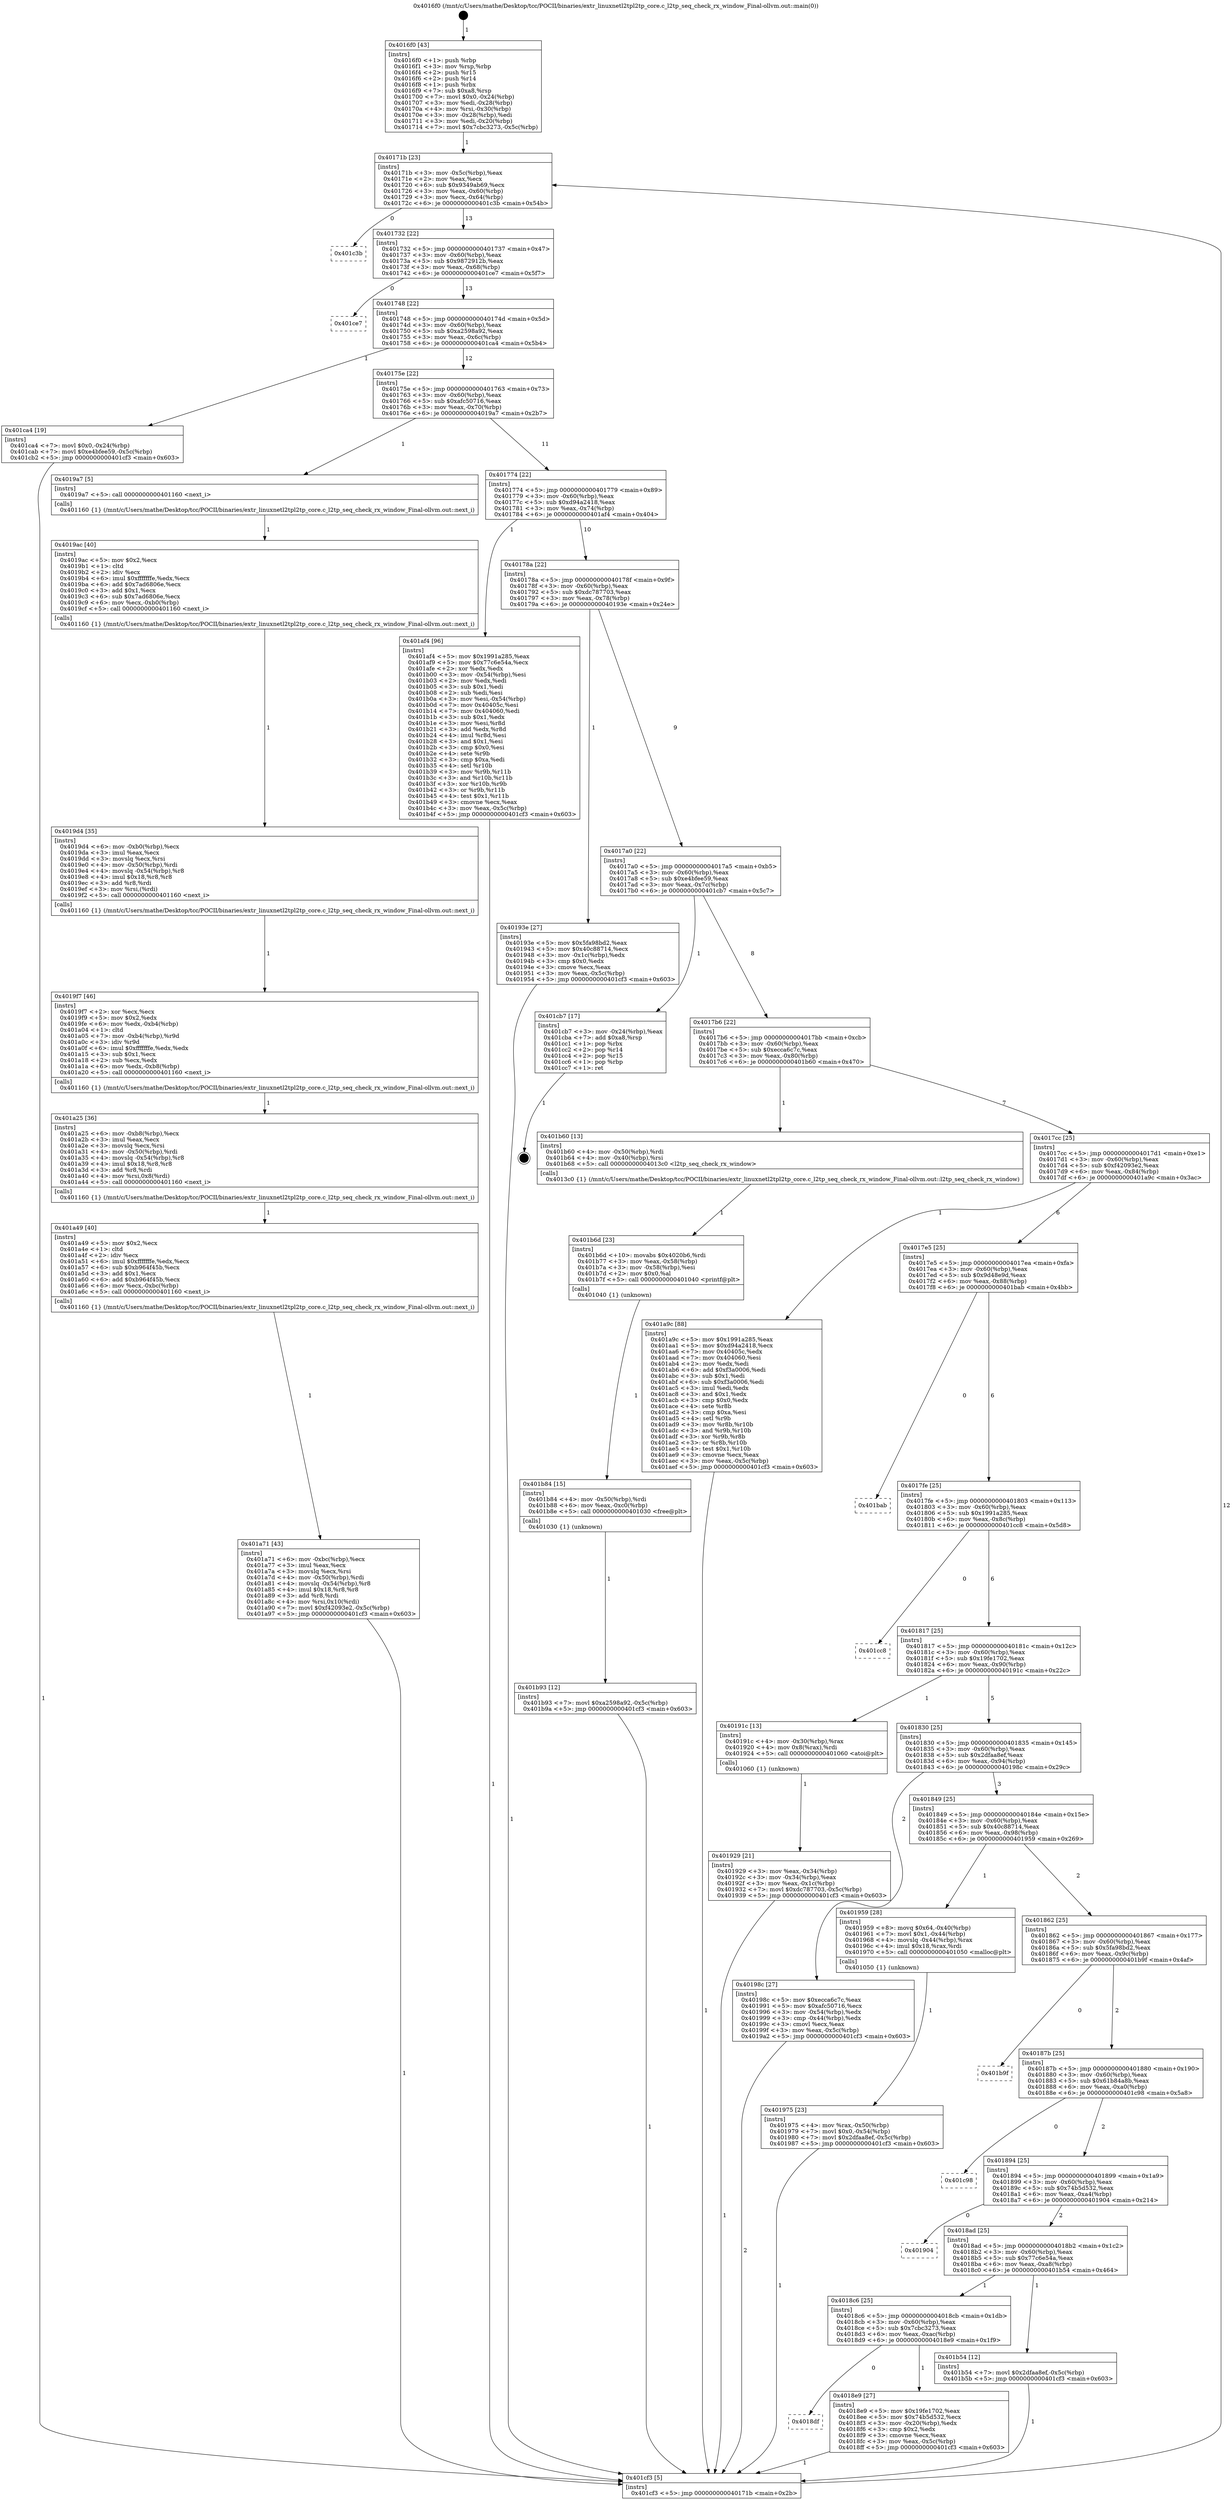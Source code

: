 digraph "0x4016f0" {
  label = "0x4016f0 (/mnt/c/Users/mathe/Desktop/tcc/POCII/binaries/extr_linuxnetl2tpl2tp_core.c_l2tp_seq_check_rx_window_Final-ollvm.out::main(0))"
  labelloc = "t"
  node[shape=record]

  Entry [label="",width=0.3,height=0.3,shape=circle,fillcolor=black,style=filled]
  "0x40171b" [label="{
     0x40171b [23]\l
     | [instrs]\l
     &nbsp;&nbsp;0x40171b \<+3\>: mov -0x5c(%rbp),%eax\l
     &nbsp;&nbsp;0x40171e \<+2\>: mov %eax,%ecx\l
     &nbsp;&nbsp;0x401720 \<+6\>: sub $0x9349ab69,%ecx\l
     &nbsp;&nbsp;0x401726 \<+3\>: mov %eax,-0x60(%rbp)\l
     &nbsp;&nbsp;0x401729 \<+3\>: mov %ecx,-0x64(%rbp)\l
     &nbsp;&nbsp;0x40172c \<+6\>: je 0000000000401c3b \<main+0x54b\>\l
  }"]
  "0x401c3b" [label="{
     0x401c3b\l
  }", style=dashed]
  "0x401732" [label="{
     0x401732 [22]\l
     | [instrs]\l
     &nbsp;&nbsp;0x401732 \<+5\>: jmp 0000000000401737 \<main+0x47\>\l
     &nbsp;&nbsp;0x401737 \<+3\>: mov -0x60(%rbp),%eax\l
     &nbsp;&nbsp;0x40173a \<+5\>: sub $0x9872912b,%eax\l
     &nbsp;&nbsp;0x40173f \<+3\>: mov %eax,-0x68(%rbp)\l
     &nbsp;&nbsp;0x401742 \<+6\>: je 0000000000401ce7 \<main+0x5f7\>\l
  }"]
  Exit [label="",width=0.3,height=0.3,shape=circle,fillcolor=black,style=filled,peripheries=2]
  "0x401ce7" [label="{
     0x401ce7\l
  }", style=dashed]
  "0x401748" [label="{
     0x401748 [22]\l
     | [instrs]\l
     &nbsp;&nbsp;0x401748 \<+5\>: jmp 000000000040174d \<main+0x5d\>\l
     &nbsp;&nbsp;0x40174d \<+3\>: mov -0x60(%rbp),%eax\l
     &nbsp;&nbsp;0x401750 \<+5\>: sub $0xa2598a92,%eax\l
     &nbsp;&nbsp;0x401755 \<+3\>: mov %eax,-0x6c(%rbp)\l
     &nbsp;&nbsp;0x401758 \<+6\>: je 0000000000401ca4 \<main+0x5b4\>\l
  }"]
  "0x401b93" [label="{
     0x401b93 [12]\l
     | [instrs]\l
     &nbsp;&nbsp;0x401b93 \<+7\>: movl $0xa2598a92,-0x5c(%rbp)\l
     &nbsp;&nbsp;0x401b9a \<+5\>: jmp 0000000000401cf3 \<main+0x603\>\l
  }"]
  "0x401ca4" [label="{
     0x401ca4 [19]\l
     | [instrs]\l
     &nbsp;&nbsp;0x401ca4 \<+7\>: movl $0x0,-0x24(%rbp)\l
     &nbsp;&nbsp;0x401cab \<+7\>: movl $0xe4bfee59,-0x5c(%rbp)\l
     &nbsp;&nbsp;0x401cb2 \<+5\>: jmp 0000000000401cf3 \<main+0x603\>\l
  }"]
  "0x40175e" [label="{
     0x40175e [22]\l
     | [instrs]\l
     &nbsp;&nbsp;0x40175e \<+5\>: jmp 0000000000401763 \<main+0x73\>\l
     &nbsp;&nbsp;0x401763 \<+3\>: mov -0x60(%rbp),%eax\l
     &nbsp;&nbsp;0x401766 \<+5\>: sub $0xafc50716,%eax\l
     &nbsp;&nbsp;0x40176b \<+3\>: mov %eax,-0x70(%rbp)\l
     &nbsp;&nbsp;0x40176e \<+6\>: je 00000000004019a7 \<main+0x2b7\>\l
  }"]
  "0x401b84" [label="{
     0x401b84 [15]\l
     | [instrs]\l
     &nbsp;&nbsp;0x401b84 \<+4\>: mov -0x50(%rbp),%rdi\l
     &nbsp;&nbsp;0x401b88 \<+6\>: mov %eax,-0xc0(%rbp)\l
     &nbsp;&nbsp;0x401b8e \<+5\>: call 0000000000401030 \<free@plt\>\l
     | [calls]\l
     &nbsp;&nbsp;0x401030 \{1\} (unknown)\l
  }"]
  "0x4019a7" [label="{
     0x4019a7 [5]\l
     | [instrs]\l
     &nbsp;&nbsp;0x4019a7 \<+5\>: call 0000000000401160 \<next_i\>\l
     | [calls]\l
     &nbsp;&nbsp;0x401160 \{1\} (/mnt/c/Users/mathe/Desktop/tcc/POCII/binaries/extr_linuxnetl2tpl2tp_core.c_l2tp_seq_check_rx_window_Final-ollvm.out::next_i)\l
  }"]
  "0x401774" [label="{
     0x401774 [22]\l
     | [instrs]\l
     &nbsp;&nbsp;0x401774 \<+5\>: jmp 0000000000401779 \<main+0x89\>\l
     &nbsp;&nbsp;0x401779 \<+3\>: mov -0x60(%rbp),%eax\l
     &nbsp;&nbsp;0x40177c \<+5\>: sub $0xd94a2418,%eax\l
     &nbsp;&nbsp;0x401781 \<+3\>: mov %eax,-0x74(%rbp)\l
     &nbsp;&nbsp;0x401784 \<+6\>: je 0000000000401af4 \<main+0x404\>\l
  }"]
  "0x401b6d" [label="{
     0x401b6d [23]\l
     | [instrs]\l
     &nbsp;&nbsp;0x401b6d \<+10\>: movabs $0x4020b6,%rdi\l
     &nbsp;&nbsp;0x401b77 \<+3\>: mov %eax,-0x58(%rbp)\l
     &nbsp;&nbsp;0x401b7a \<+3\>: mov -0x58(%rbp),%esi\l
     &nbsp;&nbsp;0x401b7d \<+2\>: mov $0x0,%al\l
     &nbsp;&nbsp;0x401b7f \<+5\>: call 0000000000401040 \<printf@plt\>\l
     | [calls]\l
     &nbsp;&nbsp;0x401040 \{1\} (unknown)\l
  }"]
  "0x401af4" [label="{
     0x401af4 [96]\l
     | [instrs]\l
     &nbsp;&nbsp;0x401af4 \<+5\>: mov $0x1991a285,%eax\l
     &nbsp;&nbsp;0x401af9 \<+5\>: mov $0x77c6e54a,%ecx\l
     &nbsp;&nbsp;0x401afe \<+2\>: xor %edx,%edx\l
     &nbsp;&nbsp;0x401b00 \<+3\>: mov -0x54(%rbp),%esi\l
     &nbsp;&nbsp;0x401b03 \<+2\>: mov %edx,%edi\l
     &nbsp;&nbsp;0x401b05 \<+3\>: sub $0x1,%edi\l
     &nbsp;&nbsp;0x401b08 \<+2\>: sub %edi,%esi\l
     &nbsp;&nbsp;0x401b0a \<+3\>: mov %esi,-0x54(%rbp)\l
     &nbsp;&nbsp;0x401b0d \<+7\>: mov 0x40405c,%esi\l
     &nbsp;&nbsp;0x401b14 \<+7\>: mov 0x404060,%edi\l
     &nbsp;&nbsp;0x401b1b \<+3\>: sub $0x1,%edx\l
     &nbsp;&nbsp;0x401b1e \<+3\>: mov %esi,%r8d\l
     &nbsp;&nbsp;0x401b21 \<+3\>: add %edx,%r8d\l
     &nbsp;&nbsp;0x401b24 \<+4\>: imul %r8d,%esi\l
     &nbsp;&nbsp;0x401b28 \<+3\>: and $0x1,%esi\l
     &nbsp;&nbsp;0x401b2b \<+3\>: cmp $0x0,%esi\l
     &nbsp;&nbsp;0x401b2e \<+4\>: sete %r9b\l
     &nbsp;&nbsp;0x401b32 \<+3\>: cmp $0xa,%edi\l
     &nbsp;&nbsp;0x401b35 \<+4\>: setl %r10b\l
     &nbsp;&nbsp;0x401b39 \<+3\>: mov %r9b,%r11b\l
     &nbsp;&nbsp;0x401b3c \<+3\>: and %r10b,%r11b\l
     &nbsp;&nbsp;0x401b3f \<+3\>: xor %r10b,%r9b\l
     &nbsp;&nbsp;0x401b42 \<+3\>: or %r9b,%r11b\l
     &nbsp;&nbsp;0x401b45 \<+4\>: test $0x1,%r11b\l
     &nbsp;&nbsp;0x401b49 \<+3\>: cmovne %ecx,%eax\l
     &nbsp;&nbsp;0x401b4c \<+3\>: mov %eax,-0x5c(%rbp)\l
     &nbsp;&nbsp;0x401b4f \<+5\>: jmp 0000000000401cf3 \<main+0x603\>\l
  }"]
  "0x40178a" [label="{
     0x40178a [22]\l
     | [instrs]\l
     &nbsp;&nbsp;0x40178a \<+5\>: jmp 000000000040178f \<main+0x9f\>\l
     &nbsp;&nbsp;0x40178f \<+3\>: mov -0x60(%rbp),%eax\l
     &nbsp;&nbsp;0x401792 \<+5\>: sub $0xdc787703,%eax\l
     &nbsp;&nbsp;0x401797 \<+3\>: mov %eax,-0x78(%rbp)\l
     &nbsp;&nbsp;0x40179a \<+6\>: je 000000000040193e \<main+0x24e\>\l
  }"]
  "0x401a71" [label="{
     0x401a71 [43]\l
     | [instrs]\l
     &nbsp;&nbsp;0x401a71 \<+6\>: mov -0xbc(%rbp),%ecx\l
     &nbsp;&nbsp;0x401a77 \<+3\>: imul %eax,%ecx\l
     &nbsp;&nbsp;0x401a7a \<+3\>: movslq %ecx,%rsi\l
     &nbsp;&nbsp;0x401a7d \<+4\>: mov -0x50(%rbp),%rdi\l
     &nbsp;&nbsp;0x401a81 \<+4\>: movslq -0x54(%rbp),%r8\l
     &nbsp;&nbsp;0x401a85 \<+4\>: imul $0x18,%r8,%r8\l
     &nbsp;&nbsp;0x401a89 \<+3\>: add %r8,%rdi\l
     &nbsp;&nbsp;0x401a8c \<+4\>: mov %rsi,0x10(%rdi)\l
     &nbsp;&nbsp;0x401a90 \<+7\>: movl $0xf42093e2,-0x5c(%rbp)\l
     &nbsp;&nbsp;0x401a97 \<+5\>: jmp 0000000000401cf3 \<main+0x603\>\l
  }"]
  "0x40193e" [label="{
     0x40193e [27]\l
     | [instrs]\l
     &nbsp;&nbsp;0x40193e \<+5\>: mov $0x5fa98bd2,%eax\l
     &nbsp;&nbsp;0x401943 \<+5\>: mov $0x40c88714,%ecx\l
     &nbsp;&nbsp;0x401948 \<+3\>: mov -0x1c(%rbp),%edx\l
     &nbsp;&nbsp;0x40194b \<+3\>: cmp $0x0,%edx\l
     &nbsp;&nbsp;0x40194e \<+3\>: cmove %ecx,%eax\l
     &nbsp;&nbsp;0x401951 \<+3\>: mov %eax,-0x5c(%rbp)\l
     &nbsp;&nbsp;0x401954 \<+5\>: jmp 0000000000401cf3 \<main+0x603\>\l
  }"]
  "0x4017a0" [label="{
     0x4017a0 [22]\l
     | [instrs]\l
     &nbsp;&nbsp;0x4017a0 \<+5\>: jmp 00000000004017a5 \<main+0xb5\>\l
     &nbsp;&nbsp;0x4017a5 \<+3\>: mov -0x60(%rbp),%eax\l
     &nbsp;&nbsp;0x4017a8 \<+5\>: sub $0xe4bfee59,%eax\l
     &nbsp;&nbsp;0x4017ad \<+3\>: mov %eax,-0x7c(%rbp)\l
     &nbsp;&nbsp;0x4017b0 \<+6\>: je 0000000000401cb7 \<main+0x5c7\>\l
  }"]
  "0x401a49" [label="{
     0x401a49 [40]\l
     | [instrs]\l
     &nbsp;&nbsp;0x401a49 \<+5\>: mov $0x2,%ecx\l
     &nbsp;&nbsp;0x401a4e \<+1\>: cltd\l
     &nbsp;&nbsp;0x401a4f \<+2\>: idiv %ecx\l
     &nbsp;&nbsp;0x401a51 \<+6\>: imul $0xfffffffe,%edx,%ecx\l
     &nbsp;&nbsp;0x401a57 \<+6\>: sub $0xb964f45b,%ecx\l
     &nbsp;&nbsp;0x401a5d \<+3\>: add $0x1,%ecx\l
     &nbsp;&nbsp;0x401a60 \<+6\>: add $0xb964f45b,%ecx\l
     &nbsp;&nbsp;0x401a66 \<+6\>: mov %ecx,-0xbc(%rbp)\l
     &nbsp;&nbsp;0x401a6c \<+5\>: call 0000000000401160 \<next_i\>\l
     | [calls]\l
     &nbsp;&nbsp;0x401160 \{1\} (/mnt/c/Users/mathe/Desktop/tcc/POCII/binaries/extr_linuxnetl2tpl2tp_core.c_l2tp_seq_check_rx_window_Final-ollvm.out::next_i)\l
  }"]
  "0x401cb7" [label="{
     0x401cb7 [17]\l
     | [instrs]\l
     &nbsp;&nbsp;0x401cb7 \<+3\>: mov -0x24(%rbp),%eax\l
     &nbsp;&nbsp;0x401cba \<+7\>: add $0xa8,%rsp\l
     &nbsp;&nbsp;0x401cc1 \<+1\>: pop %rbx\l
     &nbsp;&nbsp;0x401cc2 \<+2\>: pop %r14\l
     &nbsp;&nbsp;0x401cc4 \<+2\>: pop %r15\l
     &nbsp;&nbsp;0x401cc6 \<+1\>: pop %rbp\l
     &nbsp;&nbsp;0x401cc7 \<+1\>: ret\l
  }"]
  "0x4017b6" [label="{
     0x4017b6 [22]\l
     | [instrs]\l
     &nbsp;&nbsp;0x4017b6 \<+5\>: jmp 00000000004017bb \<main+0xcb\>\l
     &nbsp;&nbsp;0x4017bb \<+3\>: mov -0x60(%rbp),%eax\l
     &nbsp;&nbsp;0x4017be \<+5\>: sub $0xecca6c7c,%eax\l
     &nbsp;&nbsp;0x4017c3 \<+3\>: mov %eax,-0x80(%rbp)\l
     &nbsp;&nbsp;0x4017c6 \<+6\>: je 0000000000401b60 \<main+0x470\>\l
  }"]
  "0x401a25" [label="{
     0x401a25 [36]\l
     | [instrs]\l
     &nbsp;&nbsp;0x401a25 \<+6\>: mov -0xb8(%rbp),%ecx\l
     &nbsp;&nbsp;0x401a2b \<+3\>: imul %eax,%ecx\l
     &nbsp;&nbsp;0x401a2e \<+3\>: movslq %ecx,%rsi\l
     &nbsp;&nbsp;0x401a31 \<+4\>: mov -0x50(%rbp),%rdi\l
     &nbsp;&nbsp;0x401a35 \<+4\>: movslq -0x54(%rbp),%r8\l
     &nbsp;&nbsp;0x401a39 \<+4\>: imul $0x18,%r8,%r8\l
     &nbsp;&nbsp;0x401a3d \<+3\>: add %r8,%rdi\l
     &nbsp;&nbsp;0x401a40 \<+4\>: mov %rsi,0x8(%rdi)\l
     &nbsp;&nbsp;0x401a44 \<+5\>: call 0000000000401160 \<next_i\>\l
     | [calls]\l
     &nbsp;&nbsp;0x401160 \{1\} (/mnt/c/Users/mathe/Desktop/tcc/POCII/binaries/extr_linuxnetl2tpl2tp_core.c_l2tp_seq_check_rx_window_Final-ollvm.out::next_i)\l
  }"]
  "0x401b60" [label="{
     0x401b60 [13]\l
     | [instrs]\l
     &nbsp;&nbsp;0x401b60 \<+4\>: mov -0x50(%rbp),%rdi\l
     &nbsp;&nbsp;0x401b64 \<+4\>: mov -0x40(%rbp),%rsi\l
     &nbsp;&nbsp;0x401b68 \<+5\>: call 00000000004013c0 \<l2tp_seq_check_rx_window\>\l
     | [calls]\l
     &nbsp;&nbsp;0x4013c0 \{1\} (/mnt/c/Users/mathe/Desktop/tcc/POCII/binaries/extr_linuxnetl2tpl2tp_core.c_l2tp_seq_check_rx_window_Final-ollvm.out::l2tp_seq_check_rx_window)\l
  }"]
  "0x4017cc" [label="{
     0x4017cc [25]\l
     | [instrs]\l
     &nbsp;&nbsp;0x4017cc \<+5\>: jmp 00000000004017d1 \<main+0xe1\>\l
     &nbsp;&nbsp;0x4017d1 \<+3\>: mov -0x60(%rbp),%eax\l
     &nbsp;&nbsp;0x4017d4 \<+5\>: sub $0xf42093e2,%eax\l
     &nbsp;&nbsp;0x4017d9 \<+6\>: mov %eax,-0x84(%rbp)\l
     &nbsp;&nbsp;0x4017df \<+6\>: je 0000000000401a9c \<main+0x3ac\>\l
  }"]
  "0x4019f7" [label="{
     0x4019f7 [46]\l
     | [instrs]\l
     &nbsp;&nbsp;0x4019f7 \<+2\>: xor %ecx,%ecx\l
     &nbsp;&nbsp;0x4019f9 \<+5\>: mov $0x2,%edx\l
     &nbsp;&nbsp;0x4019fe \<+6\>: mov %edx,-0xb4(%rbp)\l
     &nbsp;&nbsp;0x401a04 \<+1\>: cltd\l
     &nbsp;&nbsp;0x401a05 \<+7\>: mov -0xb4(%rbp),%r9d\l
     &nbsp;&nbsp;0x401a0c \<+3\>: idiv %r9d\l
     &nbsp;&nbsp;0x401a0f \<+6\>: imul $0xfffffffe,%edx,%edx\l
     &nbsp;&nbsp;0x401a15 \<+3\>: sub $0x1,%ecx\l
     &nbsp;&nbsp;0x401a18 \<+2\>: sub %ecx,%edx\l
     &nbsp;&nbsp;0x401a1a \<+6\>: mov %edx,-0xb8(%rbp)\l
     &nbsp;&nbsp;0x401a20 \<+5\>: call 0000000000401160 \<next_i\>\l
     | [calls]\l
     &nbsp;&nbsp;0x401160 \{1\} (/mnt/c/Users/mathe/Desktop/tcc/POCII/binaries/extr_linuxnetl2tpl2tp_core.c_l2tp_seq_check_rx_window_Final-ollvm.out::next_i)\l
  }"]
  "0x401a9c" [label="{
     0x401a9c [88]\l
     | [instrs]\l
     &nbsp;&nbsp;0x401a9c \<+5\>: mov $0x1991a285,%eax\l
     &nbsp;&nbsp;0x401aa1 \<+5\>: mov $0xd94a2418,%ecx\l
     &nbsp;&nbsp;0x401aa6 \<+7\>: mov 0x40405c,%edx\l
     &nbsp;&nbsp;0x401aad \<+7\>: mov 0x404060,%esi\l
     &nbsp;&nbsp;0x401ab4 \<+2\>: mov %edx,%edi\l
     &nbsp;&nbsp;0x401ab6 \<+6\>: add $0xf3a0006,%edi\l
     &nbsp;&nbsp;0x401abc \<+3\>: sub $0x1,%edi\l
     &nbsp;&nbsp;0x401abf \<+6\>: sub $0xf3a0006,%edi\l
     &nbsp;&nbsp;0x401ac5 \<+3\>: imul %edi,%edx\l
     &nbsp;&nbsp;0x401ac8 \<+3\>: and $0x1,%edx\l
     &nbsp;&nbsp;0x401acb \<+3\>: cmp $0x0,%edx\l
     &nbsp;&nbsp;0x401ace \<+4\>: sete %r8b\l
     &nbsp;&nbsp;0x401ad2 \<+3\>: cmp $0xa,%esi\l
     &nbsp;&nbsp;0x401ad5 \<+4\>: setl %r9b\l
     &nbsp;&nbsp;0x401ad9 \<+3\>: mov %r8b,%r10b\l
     &nbsp;&nbsp;0x401adc \<+3\>: and %r9b,%r10b\l
     &nbsp;&nbsp;0x401adf \<+3\>: xor %r9b,%r8b\l
     &nbsp;&nbsp;0x401ae2 \<+3\>: or %r8b,%r10b\l
     &nbsp;&nbsp;0x401ae5 \<+4\>: test $0x1,%r10b\l
     &nbsp;&nbsp;0x401ae9 \<+3\>: cmovne %ecx,%eax\l
     &nbsp;&nbsp;0x401aec \<+3\>: mov %eax,-0x5c(%rbp)\l
     &nbsp;&nbsp;0x401aef \<+5\>: jmp 0000000000401cf3 \<main+0x603\>\l
  }"]
  "0x4017e5" [label="{
     0x4017e5 [25]\l
     | [instrs]\l
     &nbsp;&nbsp;0x4017e5 \<+5\>: jmp 00000000004017ea \<main+0xfa\>\l
     &nbsp;&nbsp;0x4017ea \<+3\>: mov -0x60(%rbp),%eax\l
     &nbsp;&nbsp;0x4017ed \<+5\>: sub $0x9d48e9d,%eax\l
     &nbsp;&nbsp;0x4017f2 \<+6\>: mov %eax,-0x88(%rbp)\l
     &nbsp;&nbsp;0x4017f8 \<+6\>: je 0000000000401bab \<main+0x4bb\>\l
  }"]
  "0x4019d4" [label="{
     0x4019d4 [35]\l
     | [instrs]\l
     &nbsp;&nbsp;0x4019d4 \<+6\>: mov -0xb0(%rbp),%ecx\l
     &nbsp;&nbsp;0x4019da \<+3\>: imul %eax,%ecx\l
     &nbsp;&nbsp;0x4019dd \<+3\>: movslq %ecx,%rsi\l
     &nbsp;&nbsp;0x4019e0 \<+4\>: mov -0x50(%rbp),%rdi\l
     &nbsp;&nbsp;0x4019e4 \<+4\>: movslq -0x54(%rbp),%r8\l
     &nbsp;&nbsp;0x4019e8 \<+4\>: imul $0x18,%r8,%r8\l
     &nbsp;&nbsp;0x4019ec \<+3\>: add %r8,%rdi\l
     &nbsp;&nbsp;0x4019ef \<+3\>: mov %rsi,(%rdi)\l
     &nbsp;&nbsp;0x4019f2 \<+5\>: call 0000000000401160 \<next_i\>\l
     | [calls]\l
     &nbsp;&nbsp;0x401160 \{1\} (/mnt/c/Users/mathe/Desktop/tcc/POCII/binaries/extr_linuxnetl2tpl2tp_core.c_l2tp_seq_check_rx_window_Final-ollvm.out::next_i)\l
  }"]
  "0x401bab" [label="{
     0x401bab\l
  }", style=dashed]
  "0x4017fe" [label="{
     0x4017fe [25]\l
     | [instrs]\l
     &nbsp;&nbsp;0x4017fe \<+5\>: jmp 0000000000401803 \<main+0x113\>\l
     &nbsp;&nbsp;0x401803 \<+3\>: mov -0x60(%rbp),%eax\l
     &nbsp;&nbsp;0x401806 \<+5\>: sub $0x1991a285,%eax\l
     &nbsp;&nbsp;0x40180b \<+6\>: mov %eax,-0x8c(%rbp)\l
     &nbsp;&nbsp;0x401811 \<+6\>: je 0000000000401cc8 \<main+0x5d8\>\l
  }"]
  "0x4019ac" [label="{
     0x4019ac [40]\l
     | [instrs]\l
     &nbsp;&nbsp;0x4019ac \<+5\>: mov $0x2,%ecx\l
     &nbsp;&nbsp;0x4019b1 \<+1\>: cltd\l
     &nbsp;&nbsp;0x4019b2 \<+2\>: idiv %ecx\l
     &nbsp;&nbsp;0x4019b4 \<+6\>: imul $0xfffffffe,%edx,%ecx\l
     &nbsp;&nbsp;0x4019ba \<+6\>: add $0x7ad6806e,%ecx\l
     &nbsp;&nbsp;0x4019c0 \<+3\>: add $0x1,%ecx\l
     &nbsp;&nbsp;0x4019c3 \<+6\>: sub $0x7ad6806e,%ecx\l
     &nbsp;&nbsp;0x4019c9 \<+6\>: mov %ecx,-0xb0(%rbp)\l
     &nbsp;&nbsp;0x4019cf \<+5\>: call 0000000000401160 \<next_i\>\l
     | [calls]\l
     &nbsp;&nbsp;0x401160 \{1\} (/mnt/c/Users/mathe/Desktop/tcc/POCII/binaries/extr_linuxnetl2tpl2tp_core.c_l2tp_seq_check_rx_window_Final-ollvm.out::next_i)\l
  }"]
  "0x401cc8" [label="{
     0x401cc8\l
  }", style=dashed]
  "0x401817" [label="{
     0x401817 [25]\l
     | [instrs]\l
     &nbsp;&nbsp;0x401817 \<+5\>: jmp 000000000040181c \<main+0x12c\>\l
     &nbsp;&nbsp;0x40181c \<+3\>: mov -0x60(%rbp),%eax\l
     &nbsp;&nbsp;0x40181f \<+5\>: sub $0x19fe1702,%eax\l
     &nbsp;&nbsp;0x401824 \<+6\>: mov %eax,-0x90(%rbp)\l
     &nbsp;&nbsp;0x40182a \<+6\>: je 000000000040191c \<main+0x22c\>\l
  }"]
  "0x401975" [label="{
     0x401975 [23]\l
     | [instrs]\l
     &nbsp;&nbsp;0x401975 \<+4\>: mov %rax,-0x50(%rbp)\l
     &nbsp;&nbsp;0x401979 \<+7\>: movl $0x0,-0x54(%rbp)\l
     &nbsp;&nbsp;0x401980 \<+7\>: movl $0x2dfaa8ef,-0x5c(%rbp)\l
     &nbsp;&nbsp;0x401987 \<+5\>: jmp 0000000000401cf3 \<main+0x603\>\l
  }"]
  "0x40191c" [label="{
     0x40191c [13]\l
     | [instrs]\l
     &nbsp;&nbsp;0x40191c \<+4\>: mov -0x30(%rbp),%rax\l
     &nbsp;&nbsp;0x401920 \<+4\>: mov 0x8(%rax),%rdi\l
     &nbsp;&nbsp;0x401924 \<+5\>: call 0000000000401060 \<atoi@plt\>\l
     | [calls]\l
     &nbsp;&nbsp;0x401060 \{1\} (unknown)\l
  }"]
  "0x401830" [label="{
     0x401830 [25]\l
     | [instrs]\l
     &nbsp;&nbsp;0x401830 \<+5\>: jmp 0000000000401835 \<main+0x145\>\l
     &nbsp;&nbsp;0x401835 \<+3\>: mov -0x60(%rbp),%eax\l
     &nbsp;&nbsp;0x401838 \<+5\>: sub $0x2dfaa8ef,%eax\l
     &nbsp;&nbsp;0x40183d \<+6\>: mov %eax,-0x94(%rbp)\l
     &nbsp;&nbsp;0x401843 \<+6\>: je 000000000040198c \<main+0x29c\>\l
  }"]
  "0x401929" [label="{
     0x401929 [21]\l
     | [instrs]\l
     &nbsp;&nbsp;0x401929 \<+3\>: mov %eax,-0x34(%rbp)\l
     &nbsp;&nbsp;0x40192c \<+3\>: mov -0x34(%rbp),%eax\l
     &nbsp;&nbsp;0x40192f \<+3\>: mov %eax,-0x1c(%rbp)\l
     &nbsp;&nbsp;0x401932 \<+7\>: movl $0xdc787703,-0x5c(%rbp)\l
     &nbsp;&nbsp;0x401939 \<+5\>: jmp 0000000000401cf3 \<main+0x603\>\l
  }"]
  "0x40198c" [label="{
     0x40198c [27]\l
     | [instrs]\l
     &nbsp;&nbsp;0x40198c \<+5\>: mov $0xecca6c7c,%eax\l
     &nbsp;&nbsp;0x401991 \<+5\>: mov $0xafc50716,%ecx\l
     &nbsp;&nbsp;0x401996 \<+3\>: mov -0x54(%rbp),%edx\l
     &nbsp;&nbsp;0x401999 \<+3\>: cmp -0x44(%rbp),%edx\l
     &nbsp;&nbsp;0x40199c \<+3\>: cmovl %ecx,%eax\l
     &nbsp;&nbsp;0x40199f \<+3\>: mov %eax,-0x5c(%rbp)\l
     &nbsp;&nbsp;0x4019a2 \<+5\>: jmp 0000000000401cf3 \<main+0x603\>\l
  }"]
  "0x401849" [label="{
     0x401849 [25]\l
     | [instrs]\l
     &nbsp;&nbsp;0x401849 \<+5\>: jmp 000000000040184e \<main+0x15e\>\l
     &nbsp;&nbsp;0x40184e \<+3\>: mov -0x60(%rbp),%eax\l
     &nbsp;&nbsp;0x401851 \<+5\>: sub $0x40c88714,%eax\l
     &nbsp;&nbsp;0x401856 \<+6\>: mov %eax,-0x98(%rbp)\l
     &nbsp;&nbsp;0x40185c \<+6\>: je 0000000000401959 \<main+0x269\>\l
  }"]
  "0x4016f0" [label="{
     0x4016f0 [43]\l
     | [instrs]\l
     &nbsp;&nbsp;0x4016f0 \<+1\>: push %rbp\l
     &nbsp;&nbsp;0x4016f1 \<+3\>: mov %rsp,%rbp\l
     &nbsp;&nbsp;0x4016f4 \<+2\>: push %r15\l
     &nbsp;&nbsp;0x4016f6 \<+2\>: push %r14\l
     &nbsp;&nbsp;0x4016f8 \<+1\>: push %rbx\l
     &nbsp;&nbsp;0x4016f9 \<+7\>: sub $0xa8,%rsp\l
     &nbsp;&nbsp;0x401700 \<+7\>: movl $0x0,-0x24(%rbp)\l
     &nbsp;&nbsp;0x401707 \<+3\>: mov %edi,-0x28(%rbp)\l
     &nbsp;&nbsp;0x40170a \<+4\>: mov %rsi,-0x30(%rbp)\l
     &nbsp;&nbsp;0x40170e \<+3\>: mov -0x28(%rbp),%edi\l
     &nbsp;&nbsp;0x401711 \<+3\>: mov %edi,-0x20(%rbp)\l
     &nbsp;&nbsp;0x401714 \<+7\>: movl $0x7cbc3273,-0x5c(%rbp)\l
  }"]
  "0x401959" [label="{
     0x401959 [28]\l
     | [instrs]\l
     &nbsp;&nbsp;0x401959 \<+8\>: movq $0x64,-0x40(%rbp)\l
     &nbsp;&nbsp;0x401961 \<+7\>: movl $0x1,-0x44(%rbp)\l
     &nbsp;&nbsp;0x401968 \<+4\>: movslq -0x44(%rbp),%rax\l
     &nbsp;&nbsp;0x40196c \<+4\>: imul $0x18,%rax,%rdi\l
     &nbsp;&nbsp;0x401970 \<+5\>: call 0000000000401050 \<malloc@plt\>\l
     | [calls]\l
     &nbsp;&nbsp;0x401050 \{1\} (unknown)\l
  }"]
  "0x401862" [label="{
     0x401862 [25]\l
     | [instrs]\l
     &nbsp;&nbsp;0x401862 \<+5\>: jmp 0000000000401867 \<main+0x177\>\l
     &nbsp;&nbsp;0x401867 \<+3\>: mov -0x60(%rbp),%eax\l
     &nbsp;&nbsp;0x40186a \<+5\>: sub $0x5fa98bd2,%eax\l
     &nbsp;&nbsp;0x40186f \<+6\>: mov %eax,-0x9c(%rbp)\l
     &nbsp;&nbsp;0x401875 \<+6\>: je 0000000000401b9f \<main+0x4af\>\l
  }"]
  "0x401cf3" [label="{
     0x401cf3 [5]\l
     | [instrs]\l
     &nbsp;&nbsp;0x401cf3 \<+5\>: jmp 000000000040171b \<main+0x2b\>\l
  }"]
  "0x401b9f" [label="{
     0x401b9f\l
  }", style=dashed]
  "0x40187b" [label="{
     0x40187b [25]\l
     | [instrs]\l
     &nbsp;&nbsp;0x40187b \<+5\>: jmp 0000000000401880 \<main+0x190\>\l
     &nbsp;&nbsp;0x401880 \<+3\>: mov -0x60(%rbp),%eax\l
     &nbsp;&nbsp;0x401883 \<+5\>: sub $0x61b84a8b,%eax\l
     &nbsp;&nbsp;0x401888 \<+6\>: mov %eax,-0xa0(%rbp)\l
     &nbsp;&nbsp;0x40188e \<+6\>: je 0000000000401c98 \<main+0x5a8\>\l
  }"]
  "0x4018df" [label="{
     0x4018df\l
  }", style=dashed]
  "0x401c98" [label="{
     0x401c98\l
  }", style=dashed]
  "0x401894" [label="{
     0x401894 [25]\l
     | [instrs]\l
     &nbsp;&nbsp;0x401894 \<+5\>: jmp 0000000000401899 \<main+0x1a9\>\l
     &nbsp;&nbsp;0x401899 \<+3\>: mov -0x60(%rbp),%eax\l
     &nbsp;&nbsp;0x40189c \<+5\>: sub $0x74b5d532,%eax\l
     &nbsp;&nbsp;0x4018a1 \<+6\>: mov %eax,-0xa4(%rbp)\l
     &nbsp;&nbsp;0x4018a7 \<+6\>: je 0000000000401904 \<main+0x214\>\l
  }"]
  "0x4018e9" [label="{
     0x4018e9 [27]\l
     | [instrs]\l
     &nbsp;&nbsp;0x4018e9 \<+5\>: mov $0x19fe1702,%eax\l
     &nbsp;&nbsp;0x4018ee \<+5\>: mov $0x74b5d532,%ecx\l
     &nbsp;&nbsp;0x4018f3 \<+3\>: mov -0x20(%rbp),%edx\l
     &nbsp;&nbsp;0x4018f6 \<+3\>: cmp $0x2,%edx\l
     &nbsp;&nbsp;0x4018f9 \<+3\>: cmovne %ecx,%eax\l
     &nbsp;&nbsp;0x4018fc \<+3\>: mov %eax,-0x5c(%rbp)\l
     &nbsp;&nbsp;0x4018ff \<+5\>: jmp 0000000000401cf3 \<main+0x603\>\l
  }"]
  "0x401904" [label="{
     0x401904\l
  }", style=dashed]
  "0x4018ad" [label="{
     0x4018ad [25]\l
     | [instrs]\l
     &nbsp;&nbsp;0x4018ad \<+5\>: jmp 00000000004018b2 \<main+0x1c2\>\l
     &nbsp;&nbsp;0x4018b2 \<+3\>: mov -0x60(%rbp),%eax\l
     &nbsp;&nbsp;0x4018b5 \<+5\>: sub $0x77c6e54a,%eax\l
     &nbsp;&nbsp;0x4018ba \<+6\>: mov %eax,-0xa8(%rbp)\l
     &nbsp;&nbsp;0x4018c0 \<+6\>: je 0000000000401b54 \<main+0x464\>\l
  }"]
  "0x4018c6" [label="{
     0x4018c6 [25]\l
     | [instrs]\l
     &nbsp;&nbsp;0x4018c6 \<+5\>: jmp 00000000004018cb \<main+0x1db\>\l
     &nbsp;&nbsp;0x4018cb \<+3\>: mov -0x60(%rbp),%eax\l
     &nbsp;&nbsp;0x4018ce \<+5\>: sub $0x7cbc3273,%eax\l
     &nbsp;&nbsp;0x4018d3 \<+6\>: mov %eax,-0xac(%rbp)\l
     &nbsp;&nbsp;0x4018d9 \<+6\>: je 00000000004018e9 \<main+0x1f9\>\l
  }"]
  "0x401b54" [label="{
     0x401b54 [12]\l
     | [instrs]\l
     &nbsp;&nbsp;0x401b54 \<+7\>: movl $0x2dfaa8ef,-0x5c(%rbp)\l
     &nbsp;&nbsp;0x401b5b \<+5\>: jmp 0000000000401cf3 \<main+0x603\>\l
  }"]
  Entry -> "0x4016f0" [label=" 1"]
  "0x40171b" -> "0x401c3b" [label=" 0"]
  "0x40171b" -> "0x401732" [label=" 13"]
  "0x401cb7" -> Exit [label=" 1"]
  "0x401732" -> "0x401ce7" [label=" 0"]
  "0x401732" -> "0x401748" [label=" 13"]
  "0x401ca4" -> "0x401cf3" [label=" 1"]
  "0x401748" -> "0x401ca4" [label=" 1"]
  "0x401748" -> "0x40175e" [label=" 12"]
  "0x401b93" -> "0x401cf3" [label=" 1"]
  "0x40175e" -> "0x4019a7" [label=" 1"]
  "0x40175e" -> "0x401774" [label=" 11"]
  "0x401b84" -> "0x401b93" [label=" 1"]
  "0x401774" -> "0x401af4" [label=" 1"]
  "0x401774" -> "0x40178a" [label=" 10"]
  "0x401b6d" -> "0x401b84" [label=" 1"]
  "0x40178a" -> "0x40193e" [label=" 1"]
  "0x40178a" -> "0x4017a0" [label=" 9"]
  "0x401b60" -> "0x401b6d" [label=" 1"]
  "0x4017a0" -> "0x401cb7" [label=" 1"]
  "0x4017a0" -> "0x4017b6" [label=" 8"]
  "0x401b54" -> "0x401cf3" [label=" 1"]
  "0x4017b6" -> "0x401b60" [label=" 1"]
  "0x4017b6" -> "0x4017cc" [label=" 7"]
  "0x401af4" -> "0x401cf3" [label=" 1"]
  "0x4017cc" -> "0x401a9c" [label=" 1"]
  "0x4017cc" -> "0x4017e5" [label=" 6"]
  "0x401a9c" -> "0x401cf3" [label=" 1"]
  "0x4017e5" -> "0x401bab" [label=" 0"]
  "0x4017e5" -> "0x4017fe" [label=" 6"]
  "0x401a71" -> "0x401cf3" [label=" 1"]
  "0x4017fe" -> "0x401cc8" [label=" 0"]
  "0x4017fe" -> "0x401817" [label=" 6"]
  "0x401a49" -> "0x401a71" [label=" 1"]
  "0x401817" -> "0x40191c" [label=" 1"]
  "0x401817" -> "0x401830" [label=" 5"]
  "0x401a25" -> "0x401a49" [label=" 1"]
  "0x401830" -> "0x40198c" [label=" 2"]
  "0x401830" -> "0x401849" [label=" 3"]
  "0x4019f7" -> "0x401a25" [label=" 1"]
  "0x401849" -> "0x401959" [label=" 1"]
  "0x401849" -> "0x401862" [label=" 2"]
  "0x4019d4" -> "0x4019f7" [label=" 1"]
  "0x401862" -> "0x401b9f" [label=" 0"]
  "0x401862" -> "0x40187b" [label=" 2"]
  "0x4019ac" -> "0x4019d4" [label=" 1"]
  "0x40187b" -> "0x401c98" [label=" 0"]
  "0x40187b" -> "0x401894" [label=" 2"]
  "0x4019a7" -> "0x4019ac" [label=" 1"]
  "0x401894" -> "0x401904" [label=" 0"]
  "0x401894" -> "0x4018ad" [label=" 2"]
  "0x40198c" -> "0x401cf3" [label=" 2"]
  "0x4018ad" -> "0x401b54" [label=" 1"]
  "0x4018ad" -> "0x4018c6" [label=" 1"]
  "0x401975" -> "0x401cf3" [label=" 1"]
  "0x4018c6" -> "0x4018e9" [label=" 1"]
  "0x4018c6" -> "0x4018df" [label=" 0"]
  "0x4018e9" -> "0x401cf3" [label=" 1"]
  "0x4016f0" -> "0x40171b" [label=" 1"]
  "0x401cf3" -> "0x40171b" [label=" 12"]
  "0x40191c" -> "0x401929" [label=" 1"]
  "0x401929" -> "0x401cf3" [label=" 1"]
  "0x40193e" -> "0x401cf3" [label=" 1"]
  "0x401959" -> "0x401975" [label=" 1"]
}
